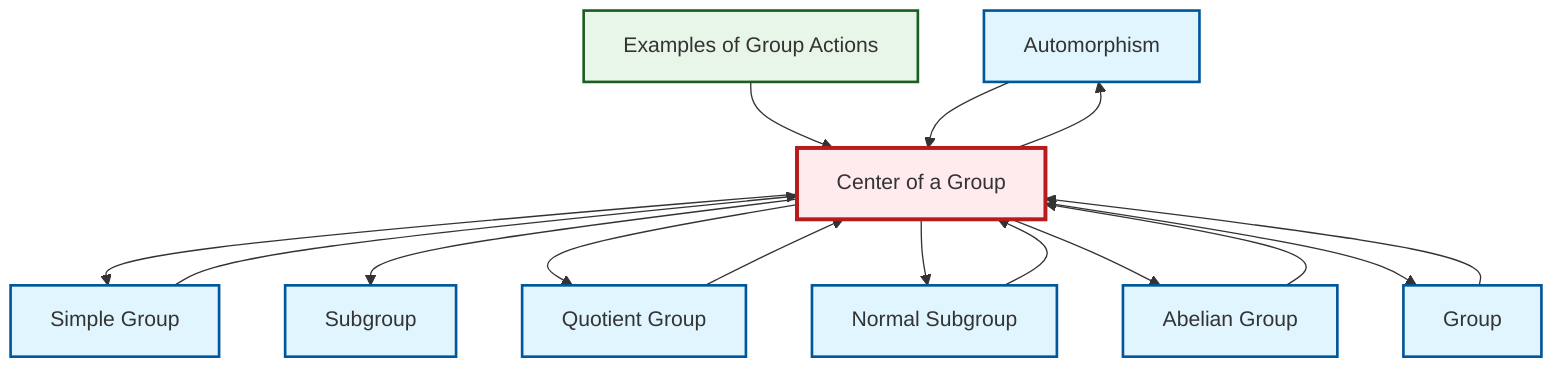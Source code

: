 graph TD
    classDef definition fill:#e1f5fe,stroke:#01579b,stroke-width:2px
    classDef theorem fill:#f3e5f5,stroke:#4a148c,stroke-width:2px
    classDef axiom fill:#fff3e0,stroke:#e65100,stroke-width:2px
    classDef example fill:#e8f5e9,stroke:#1b5e20,stroke-width:2px
    classDef current fill:#ffebee,stroke:#b71c1c,stroke-width:3px
    def-subgroup["Subgroup"]:::definition
    def-automorphism["Automorphism"]:::definition
    def-abelian-group["Abelian Group"]:::definition
    def-simple-group["Simple Group"]:::definition
    def-normal-subgroup["Normal Subgroup"]:::definition
    def-center-of-group["Center of a Group"]:::definition
    ex-group-action-examples["Examples of Group Actions"]:::example
    def-group["Group"]:::definition
    def-quotient-group["Quotient Group"]:::definition
    def-center-of-group --> def-simple-group
    def-simple-group --> def-center-of-group
    def-group --> def-center-of-group
    def-center-of-group --> def-subgroup
    ex-group-action-examples --> def-center-of-group
    def-center-of-group --> def-quotient-group
    def-quotient-group --> def-center-of-group
    def-automorphism --> def-center-of-group
    def-abelian-group --> def-center-of-group
    def-center-of-group --> def-normal-subgroup
    def-normal-subgroup --> def-center-of-group
    def-center-of-group --> def-abelian-group
    def-center-of-group --> def-group
    def-center-of-group --> def-automorphism
    class def-center-of-group current